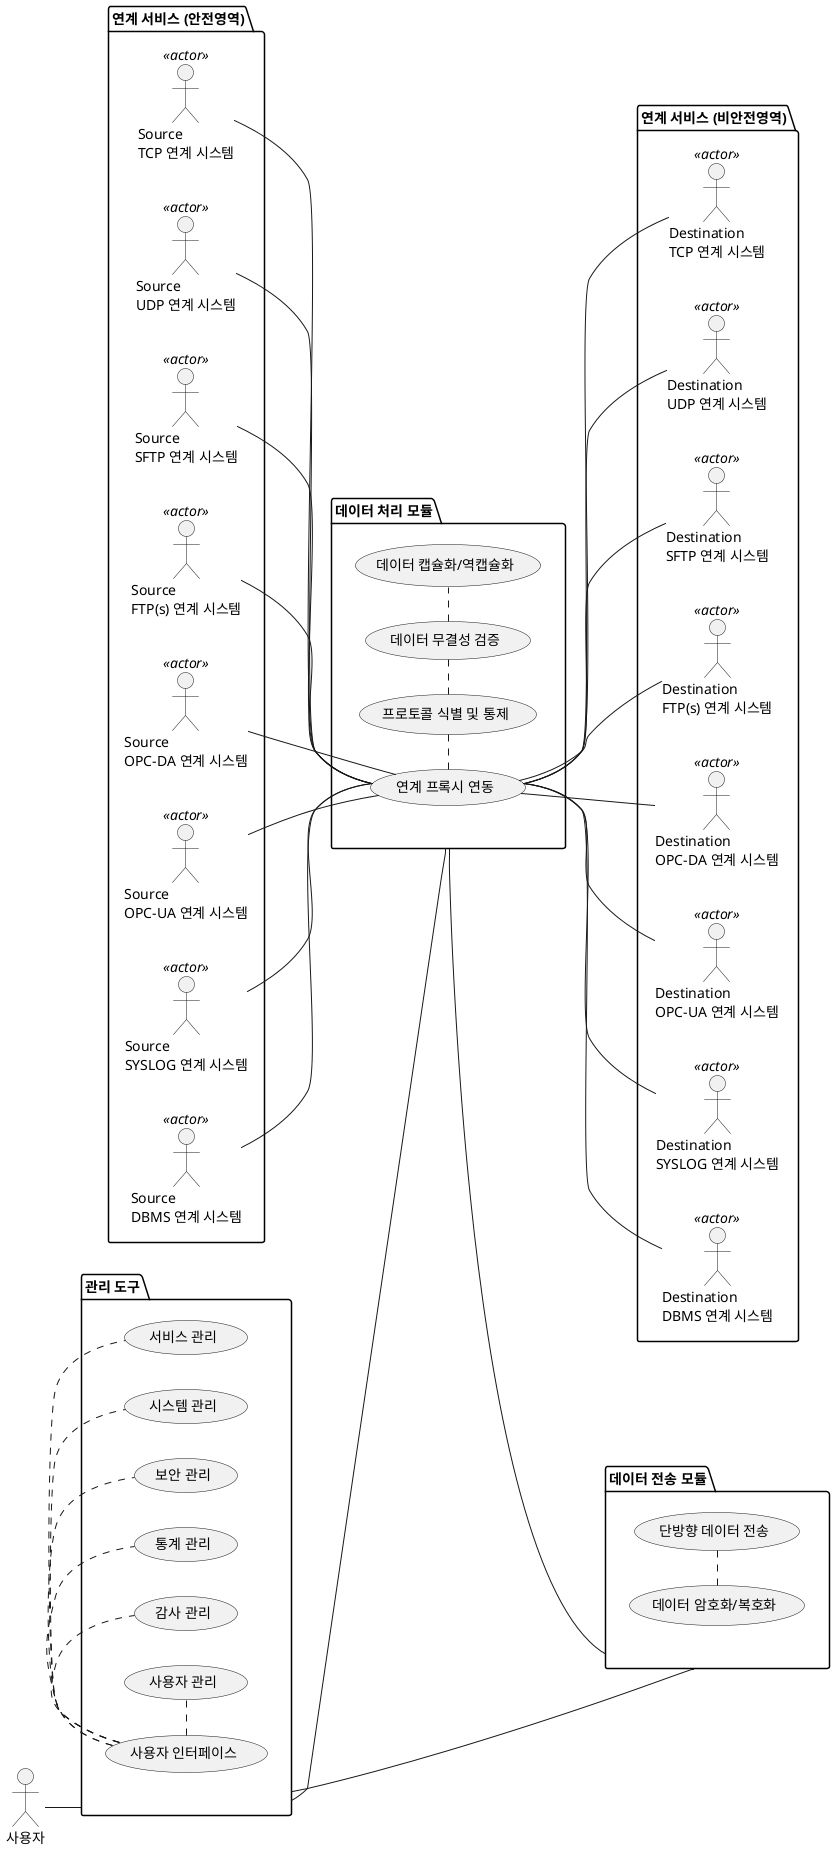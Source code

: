 @startuml
left to right direction

actor "사용자" as User

package "연계 서비스 (안전영역)" {
actor "Source\nTCP 연계 시스템" as TCPSrc << actor >>
actor "Source\nUDP 연계 시스템" as UDPSrc << actor >>
actor "Source\nSFTP 연계 시스템" as SFTPSrc << actor >>
actor "Source\nFTP(s) 연계 시스템" as FTPsSrc << actor >>
actor "Source\nOPC-DA 연계 시스템" as OPCDASrc << actor >>
actor "Source\nOPC-UA 연계 시스템" as OPCUASrc << actor >>
actor "Source\nSYSLOG 연계 시스템" as SYSLOGSrc << actor >>
actor "Source\nDBMS 연계 시스템" as DBMSSrc << actor >>
}

package "연계 서비스 (비안전영역)" {
actor "Destination\nTCP 연계 시스템" as TCPDst << actor >>
actor "Destination\nUDP 연계 시스템" as UDPDst << actor >>
actor "Destination\nSFTP 연계 시스템" as SFTPDst << actor >>
actor "Destination\nFTP(s) 연계 시스템" as FTPsDst << actor >>
actor "Destination\nOPC-DA 연계 시스템" as OPCDADst << actor >>
actor "Destination\nOPC-UA 연계 시스템" as OPCUADst << actor >>
actor "Destination\nSYSLOG 연계 시스템" as SYSLOGDst << actor >>
actor "Destination\nDBMS 연계 시스템" as DBMSDst << actor >>
}

package "데이터 처리 모듈" as DPE {
    usecase "연계 프록시 연동" as Proxy
    usecase "프로토콜 식별 및 통제" as ProtoClassify
    usecase "데이터 무결성 검증" as DataIntegrityChk
    usecase "데이터 캡슐화/역캡슐화" as DataEncapDecap

    (Proxy) . (ProtoClassify)
    (ProtoClassify) . (DataIntegrityChk)
    (DataIntegrityChk) . (DataEncapDecap)
}

package "데이터 전송 모듈" as DTE {
    usecase "데이터 암호화/복호화" as DataEncDec
    usecase "단방향 데이터 전송" as UniDataTransfer

    (DataEncDec) . (UniDataTransfer)
}

package "관리 도구" as CEM {
    usecase "사용자 인터페이스" as GUI
    usecase "서비스 관리" as SvcMgmt
    usecase "시스템 관리" as SysMgmt
    usecase "보안 관리" as SecMgmt
    usecase "통계 관리" as StatMgmt
    usecase "감사 관리" as AuditMgmt
    usecase "사용자 관리" as UserMgmt

    (GUI) . (SvcMgmt)
    (GUI) . (SysMgmt)
    (GUI) . (SecMgmt)
    (GUI) . (StatMgmt)
    (GUI) . (AuditMgmt)
    (GUI) . (UserMgmt)
}
    User -down- CEM
    TCPSrc -- (Proxy)
    (Proxy) -- TCPDst
    UDPSrc -- (Proxy)
    (Proxy) -- UDPDst
    SFTPSrc -- (Proxy)
    (Proxy) -- SFTPDst
    FTPsSrc -- (Proxy)
    (Proxy) -- FTPsDst
    OPCDASrc -- (Proxy)
    (Proxy) -- OPCDADst
    OPCUASrc -- (Proxy)
    (Proxy) -- OPCUADst
    SYSLOGSrc -- (Proxy)
    (Proxy) -- SYSLOGDst
    DBMSSrc -- (Proxy)
    (Proxy) -- DBMSDst

DPE -- DTE
CEM -- DPE
CEM -- DTE

@enduml